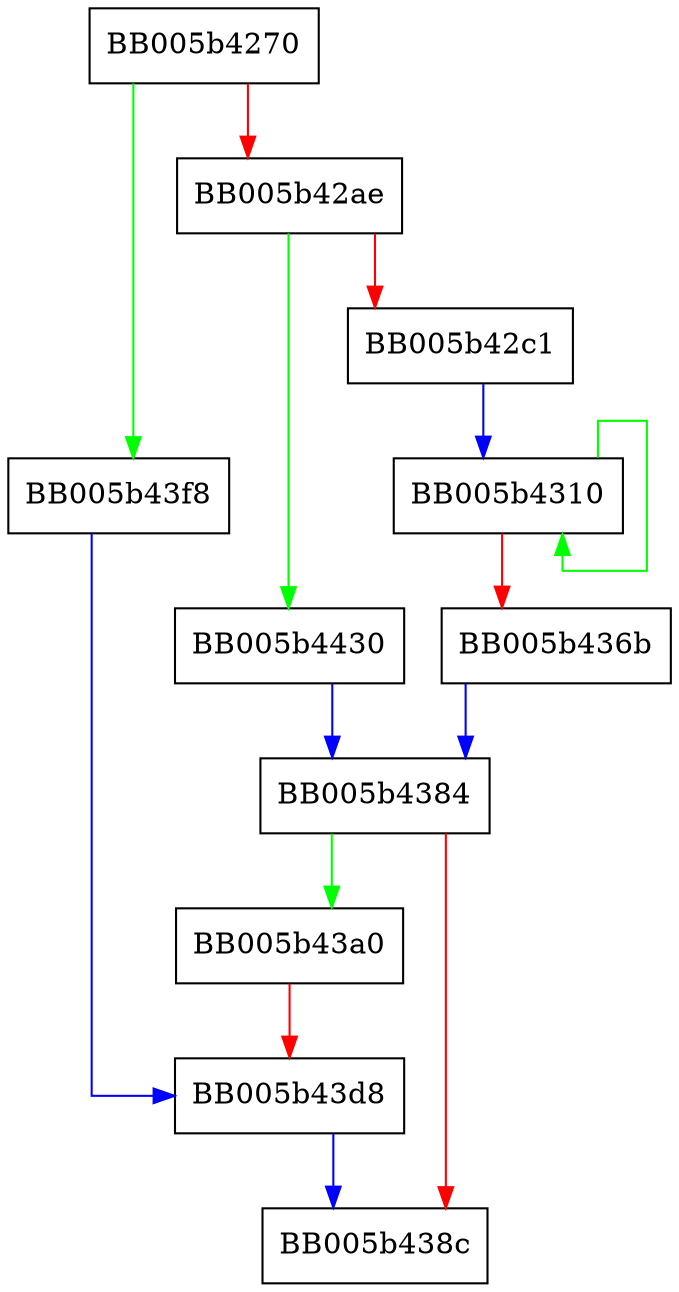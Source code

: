 digraph aes_cfb1_cipher {
  node [shape="box"];
  graph [splines=ortho];
  BB005b4270 -> BB005b43f8 [color="green"];
  BB005b4270 -> BB005b42ae [color="red"];
  BB005b42ae -> BB005b4430 [color="green"];
  BB005b42ae -> BB005b42c1 [color="red"];
  BB005b42c1 -> BB005b4310 [color="blue"];
  BB005b4310 -> BB005b4310 [color="green"];
  BB005b4310 -> BB005b436b [color="red"];
  BB005b436b -> BB005b4384 [color="blue"];
  BB005b4384 -> BB005b43a0 [color="green"];
  BB005b4384 -> BB005b438c [color="red"];
  BB005b43a0 -> BB005b43d8 [color="red"];
  BB005b43d8 -> BB005b438c [color="blue"];
  BB005b43f8 -> BB005b43d8 [color="blue"];
  BB005b4430 -> BB005b4384 [color="blue"];
}